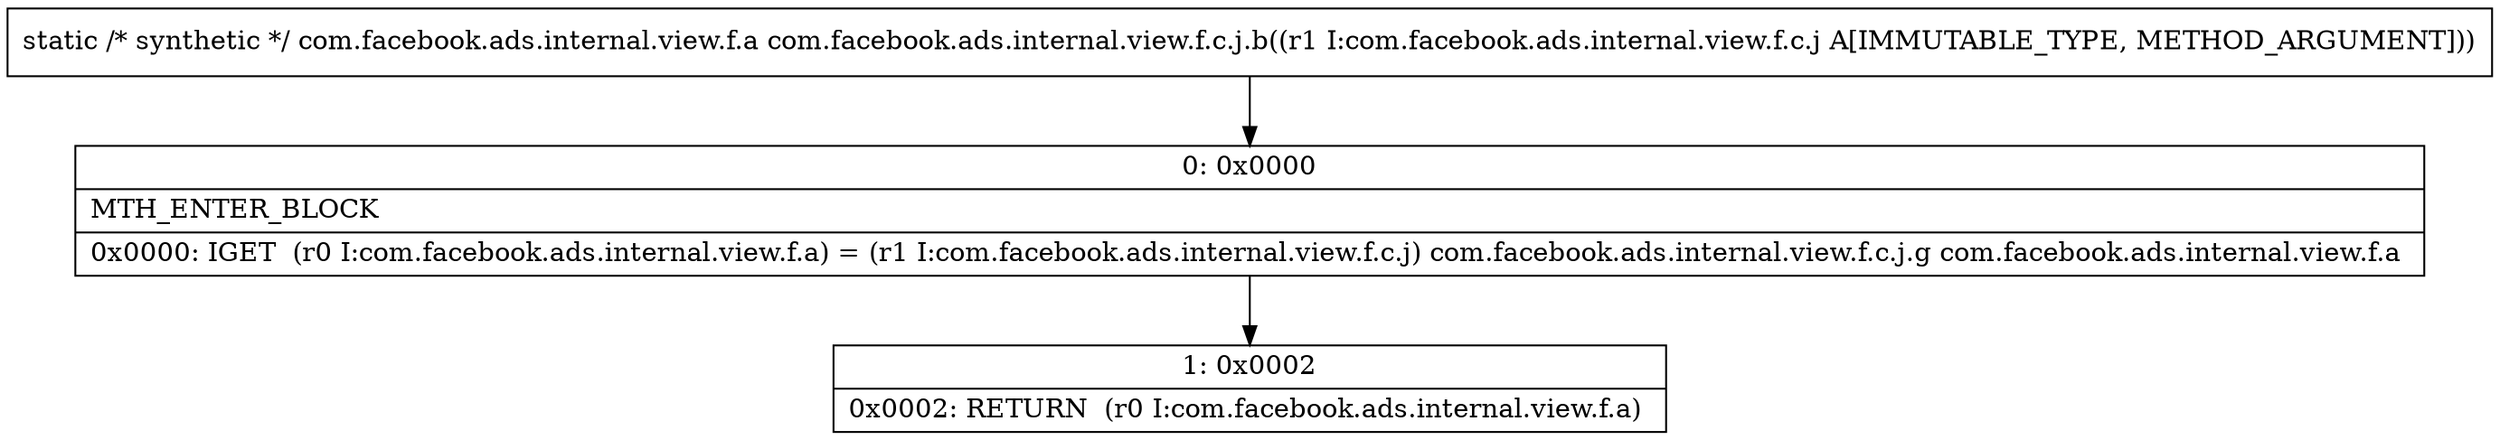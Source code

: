 digraph "CFG forcom.facebook.ads.internal.view.f.c.j.b(Lcom\/facebook\/ads\/internal\/view\/f\/c\/j;)Lcom\/facebook\/ads\/internal\/view\/f\/a;" {
Node_0 [shape=record,label="{0\:\ 0x0000|MTH_ENTER_BLOCK\l|0x0000: IGET  (r0 I:com.facebook.ads.internal.view.f.a) = (r1 I:com.facebook.ads.internal.view.f.c.j) com.facebook.ads.internal.view.f.c.j.g com.facebook.ads.internal.view.f.a \l}"];
Node_1 [shape=record,label="{1\:\ 0x0002|0x0002: RETURN  (r0 I:com.facebook.ads.internal.view.f.a) \l}"];
MethodNode[shape=record,label="{static \/* synthetic *\/ com.facebook.ads.internal.view.f.a com.facebook.ads.internal.view.f.c.j.b((r1 I:com.facebook.ads.internal.view.f.c.j A[IMMUTABLE_TYPE, METHOD_ARGUMENT])) }"];
MethodNode -> Node_0;
Node_0 -> Node_1;
}

